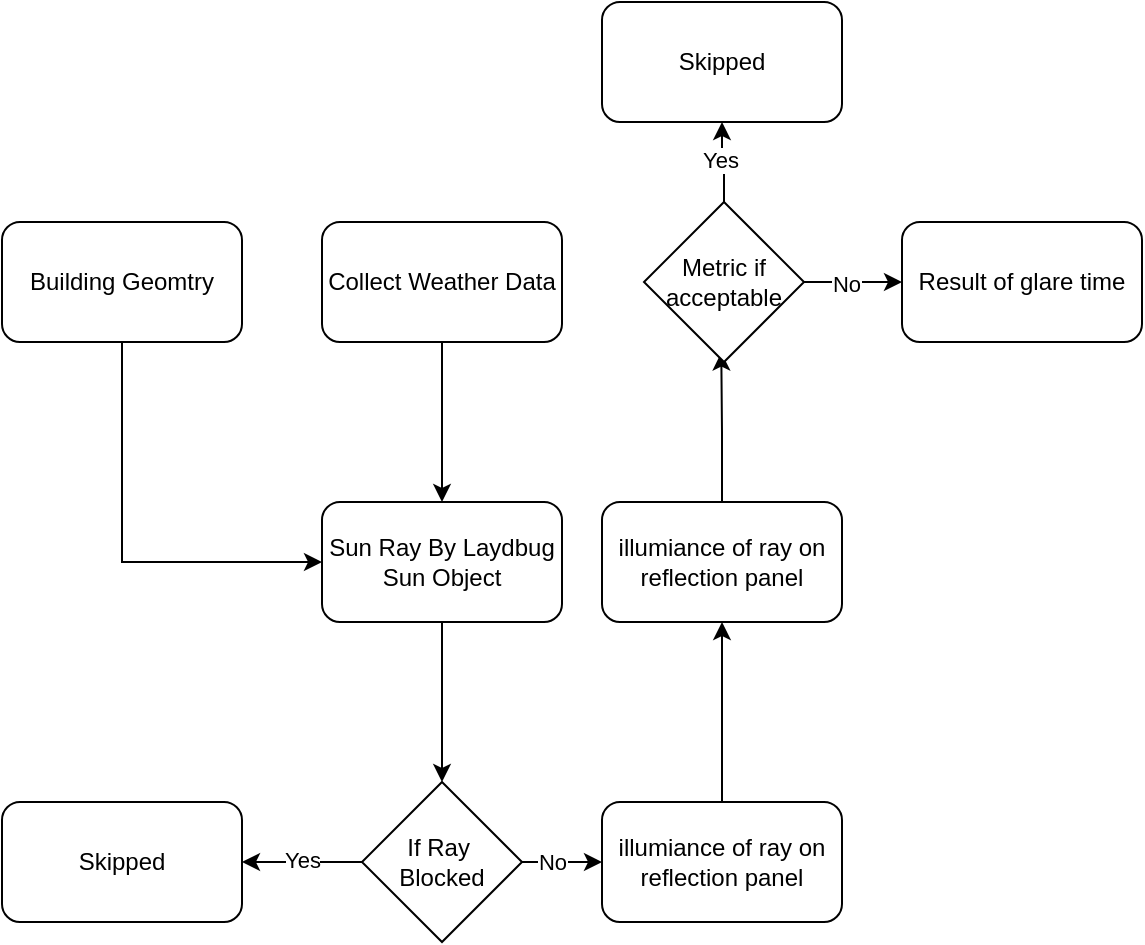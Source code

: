 <mxfile version="28.0.6">
  <diagram name="第 1 页" id="9nvELv-jBjEvdrhT-c8X">
    <mxGraphModel dx="1588" dy="853" grid="1" gridSize="10" guides="1" tooltips="1" connect="1" arrows="1" fold="1" page="1" pageScale="1" pageWidth="827" pageHeight="1169" math="0" shadow="0">
      <root>
        <mxCell id="0" />
        <mxCell id="1" parent="0" />
        <mxCell id="31BTIq4y12bpniBmgGEL-3" style="edgeStyle=orthogonalEdgeStyle;rounded=0;orthogonalLoop=1;jettySize=auto;html=1;" edge="1" parent="1" source="31BTIq4y12bpniBmgGEL-1" target="31BTIq4y12bpniBmgGEL-2">
          <mxGeometry relative="1" as="geometry" />
        </mxCell>
        <mxCell id="31BTIq4y12bpniBmgGEL-1" value="Collect Weather Data" style="rounded=1;whiteSpace=wrap;html=1;" vertex="1" parent="1">
          <mxGeometry x="370" y="240" width="120" height="60" as="geometry" />
        </mxCell>
        <mxCell id="31BTIq4y12bpniBmgGEL-7" style="edgeStyle=orthogonalEdgeStyle;rounded=0;orthogonalLoop=1;jettySize=auto;html=1;" edge="1" parent="1" source="31BTIq4y12bpniBmgGEL-2" target="31BTIq4y12bpniBmgGEL-6">
          <mxGeometry relative="1" as="geometry" />
        </mxCell>
        <mxCell id="31BTIq4y12bpniBmgGEL-2" value="Sun Ray By Laydbug Sun Object" style="rounded=1;whiteSpace=wrap;html=1;" vertex="1" parent="1">
          <mxGeometry x="370" y="380" width="120" height="60" as="geometry" />
        </mxCell>
        <mxCell id="31BTIq4y12bpniBmgGEL-9" style="edgeStyle=orthogonalEdgeStyle;rounded=0;orthogonalLoop=1;jettySize=auto;html=1;" edge="1" parent="1" source="31BTIq4y12bpniBmgGEL-6" target="31BTIq4y12bpniBmgGEL-8">
          <mxGeometry relative="1" as="geometry" />
        </mxCell>
        <mxCell id="31BTIq4y12bpniBmgGEL-17" value="Yes" style="edgeLabel;html=1;align=center;verticalAlign=middle;resizable=0;points=[];" vertex="1" connectable="0" parent="31BTIq4y12bpniBmgGEL-9">
          <mxGeometry y="-1" relative="1" as="geometry">
            <mxPoint as="offset" />
          </mxGeometry>
        </mxCell>
        <mxCell id="31BTIq4y12bpniBmgGEL-11" style="edgeStyle=orthogonalEdgeStyle;rounded=0;orthogonalLoop=1;jettySize=auto;html=1;" edge="1" parent="1" source="31BTIq4y12bpniBmgGEL-6" target="31BTIq4y12bpniBmgGEL-10">
          <mxGeometry relative="1" as="geometry" />
        </mxCell>
        <mxCell id="31BTIq4y12bpniBmgGEL-18" value="No" style="edgeLabel;html=1;align=center;verticalAlign=middle;resizable=0;points=[];" vertex="1" connectable="0" parent="31BTIq4y12bpniBmgGEL-11">
          <mxGeometry x="-0.24" relative="1" as="geometry">
            <mxPoint as="offset" />
          </mxGeometry>
        </mxCell>
        <mxCell id="31BTIq4y12bpniBmgGEL-6" value="&lt;div&gt;If Ray&amp;nbsp;&lt;/div&gt;&lt;div&gt;Blocked&lt;/div&gt;" style="rhombus;whiteSpace=wrap;html=1;" vertex="1" parent="1">
          <mxGeometry x="390" y="520" width="80" height="80" as="geometry" />
        </mxCell>
        <mxCell id="31BTIq4y12bpniBmgGEL-8" value="Skipped" style="rounded=1;whiteSpace=wrap;html=1;" vertex="1" parent="1">
          <mxGeometry x="210" y="530" width="120" height="60" as="geometry" />
        </mxCell>
        <mxCell id="31BTIq4y12bpniBmgGEL-13" style="edgeStyle=orthogonalEdgeStyle;rounded=0;orthogonalLoop=1;jettySize=auto;html=1;" edge="1" parent="1" source="31BTIq4y12bpniBmgGEL-10" target="31BTIq4y12bpniBmgGEL-12">
          <mxGeometry relative="1" as="geometry" />
        </mxCell>
        <mxCell id="31BTIq4y12bpniBmgGEL-10" value="illumiance of ray on reflection panel" style="rounded=1;whiteSpace=wrap;html=1;" vertex="1" parent="1">
          <mxGeometry x="510" y="530" width="120" height="60" as="geometry" />
        </mxCell>
        <mxCell id="31BTIq4y12bpniBmgGEL-15" style="edgeStyle=orthogonalEdgeStyle;rounded=0;orthogonalLoop=1;jettySize=auto;html=1;entryX=0.483;entryY=0.941;entryDx=0;entryDy=0;entryPerimeter=0;" edge="1" parent="1" source="31BTIq4y12bpniBmgGEL-12" target="31BTIq4y12bpniBmgGEL-16">
          <mxGeometry relative="1" as="geometry">
            <mxPoint x="430" y="870" as="targetPoint" />
          </mxGeometry>
        </mxCell>
        <mxCell id="31BTIq4y12bpniBmgGEL-12" value="illumiance of ray on reflection panel" style="rounded=1;whiteSpace=wrap;html=1;" vertex="1" parent="1">
          <mxGeometry x="510" y="380" width="120" height="60" as="geometry" />
        </mxCell>
        <mxCell id="31BTIq4y12bpniBmgGEL-20" style="edgeStyle=orthogonalEdgeStyle;rounded=0;orthogonalLoop=1;jettySize=auto;html=1;" edge="1" parent="1" source="31BTIq4y12bpniBmgGEL-16" target="31BTIq4y12bpniBmgGEL-19">
          <mxGeometry relative="1" as="geometry" />
        </mxCell>
        <mxCell id="31BTIq4y12bpniBmgGEL-24" value="No" style="edgeLabel;html=1;align=center;verticalAlign=middle;resizable=0;points=[];" vertex="1" connectable="0" parent="31BTIq4y12bpniBmgGEL-20">
          <mxGeometry x="-0.172" y="-1" relative="1" as="geometry">
            <mxPoint as="offset" />
          </mxGeometry>
        </mxCell>
        <mxCell id="31BTIq4y12bpniBmgGEL-22" style="edgeStyle=orthogonalEdgeStyle;rounded=0;orthogonalLoop=1;jettySize=auto;html=1;" edge="1" parent="1" source="31BTIq4y12bpniBmgGEL-16" target="31BTIq4y12bpniBmgGEL-21">
          <mxGeometry relative="1" as="geometry" />
        </mxCell>
        <mxCell id="31BTIq4y12bpniBmgGEL-23" value="Yes" style="edgeLabel;html=1;align=center;verticalAlign=middle;resizable=0;points=[];" vertex="1" connectable="0" parent="31BTIq4y12bpniBmgGEL-22">
          <mxGeometry x="0.098" y="1" relative="1" as="geometry">
            <mxPoint as="offset" />
          </mxGeometry>
        </mxCell>
        <mxCell id="31BTIq4y12bpniBmgGEL-16" value="Metric if acceptable" style="rhombus;whiteSpace=wrap;html=1;" vertex="1" parent="1">
          <mxGeometry x="531" y="230" width="80" height="80" as="geometry" />
        </mxCell>
        <mxCell id="31BTIq4y12bpniBmgGEL-19" value="Result of glare time" style="rounded=1;whiteSpace=wrap;html=1;" vertex="1" parent="1">
          <mxGeometry x="660" y="240" width="120" height="60" as="geometry" />
        </mxCell>
        <mxCell id="31BTIq4y12bpniBmgGEL-21" value="Skipped" style="rounded=1;whiteSpace=wrap;html=1;" vertex="1" parent="1">
          <mxGeometry x="510" y="130" width="120" height="60" as="geometry" />
        </mxCell>
        <mxCell id="31BTIq4y12bpniBmgGEL-26" style="edgeStyle=orthogonalEdgeStyle;rounded=0;orthogonalLoop=1;jettySize=auto;html=1;entryX=0;entryY=0.5;entryDx=0;entryDy=0;exitX=0.5;exitY=1;exitDx=0;exitDy=0;" edge="1" parent="1" source="31BTIq4y12bpniBmgGEL-25" target="31BTIq4y12bpniBmgGEL-2">
          <mxGeometry relative="1" as="geometry" />
        </mxCell>
        <mxCell id="31BTIq4y12bpniBmgGEL-25" value="Building Geomtry" style="rounded=1;whiteSpace=wrap;html=1;" vertex="1" parent="1">
          <mxGeometry x="210" y="240" width="120" height="60" as="geometry" />
        </mxCell>
      </root>
    </mxGraphModel>
  </diagram>
</mxfile>
